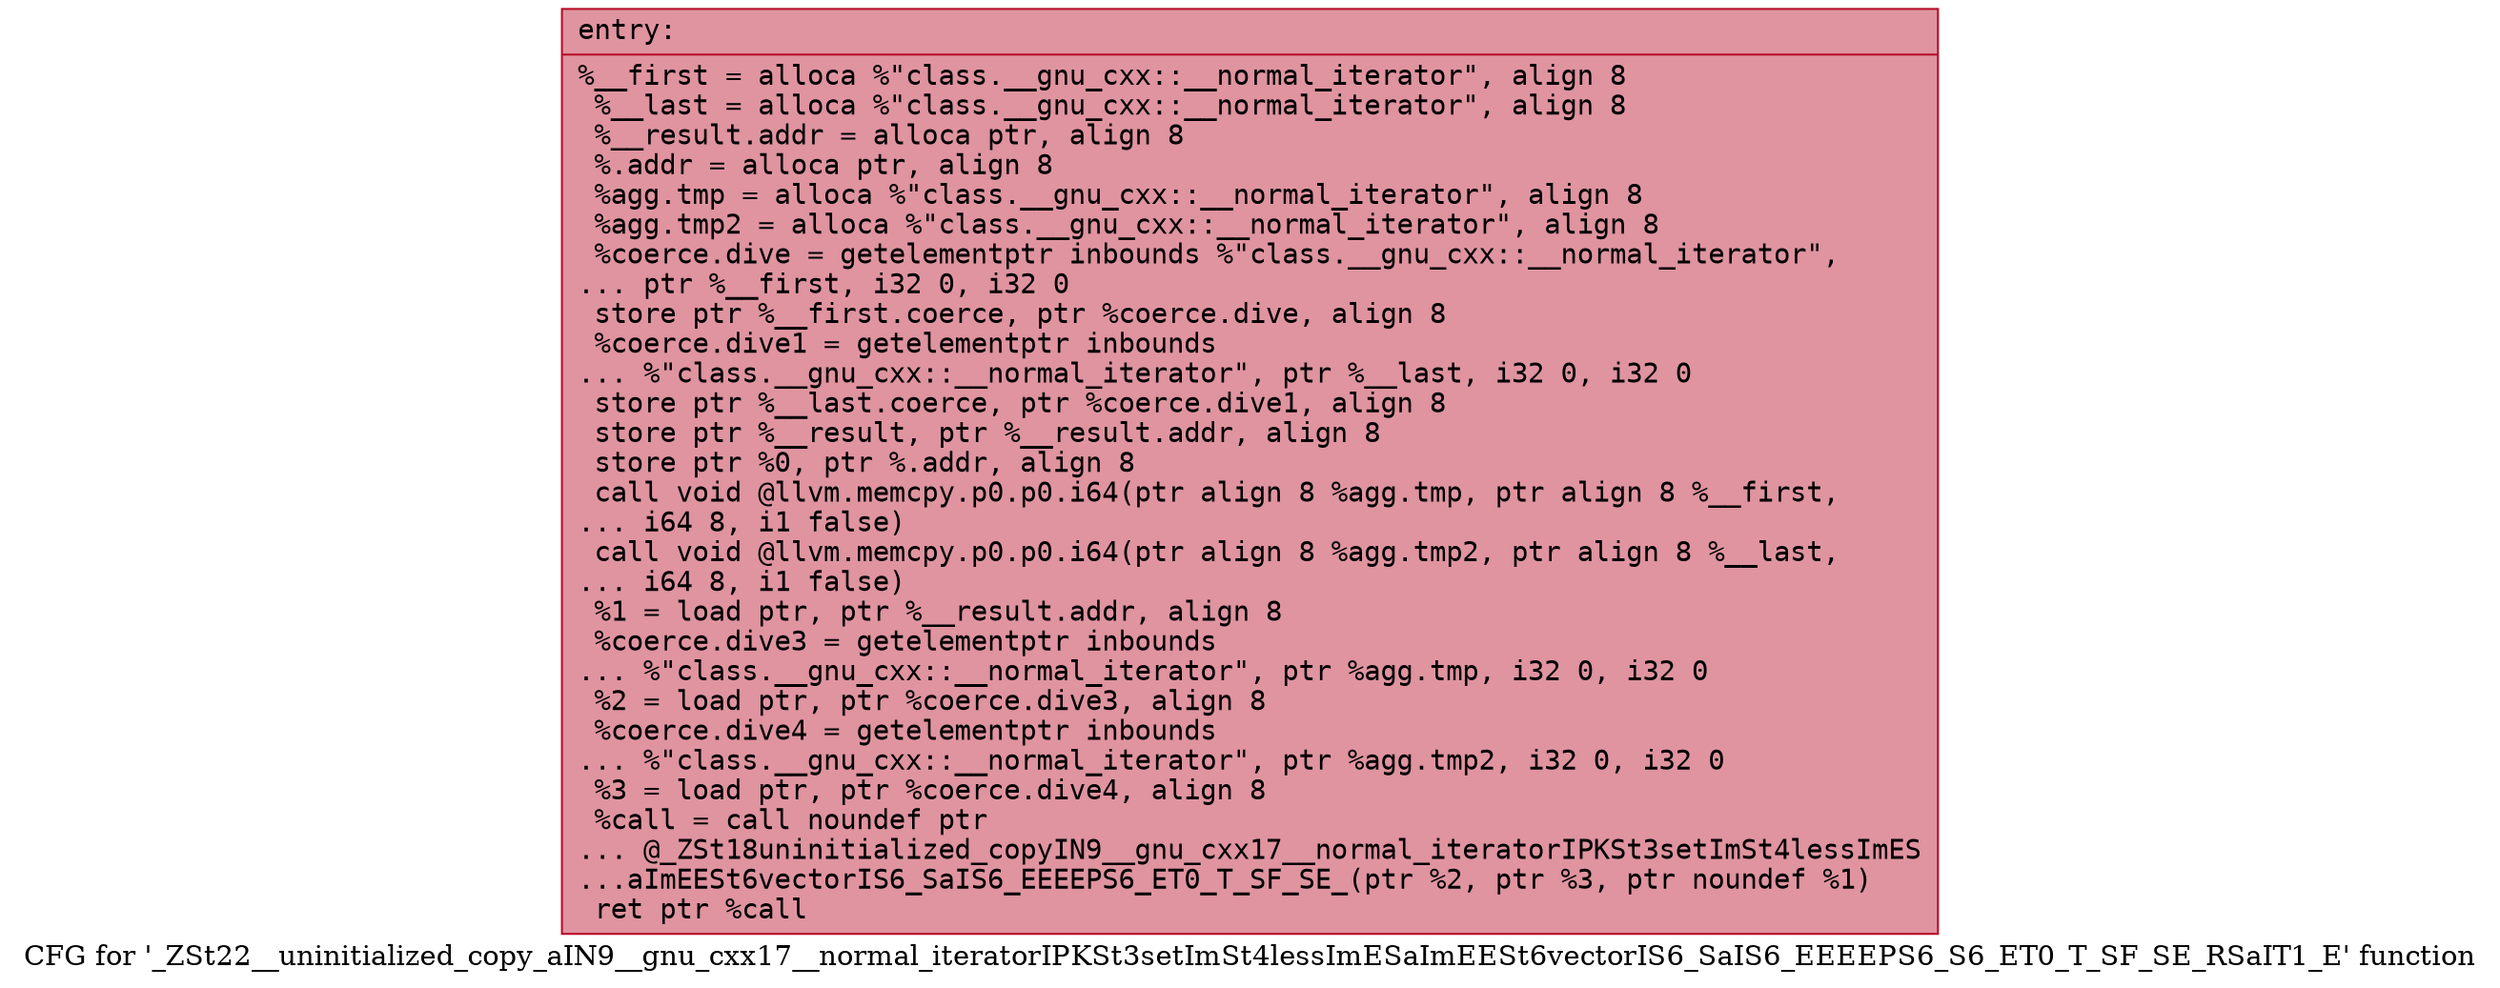 digraph "CFG for '_ZSt22__uninitialized_copy_aIN9__gnu_cxx17__normal_iteratorIPKSt3setImSt4lessImESaImEESt6vectorIS6_SaIS6_EEEEPS6_S6_ET0_T_SF_SE_RSaIT1_E' function" {
	label="CFG for '_ZSt22__uninitialized_copy_aIN9__gnu_cxx17__normal_iteratorIPKSt3setImSt4lessImESaImEESt6vectorIS6_SaIS6_EEEEPS6_S6_ET0_T_SF_SE_RSaIT1_E' function";

	Node0x560dca154cf0 [shape=record,color="#b70d28ff", style=filled, fillcolor="#b70d2870" fontname="Courier",label="{entry:\l|  %__first = alloca %\"class.__gnu_cxx::__normal_iterator\", align 8\l  %__last = alloca %\"class.__gnu_cxx::__normal_iterator\", align 8\l  %__result.addr = alloca ptr, align 8\l  %.addr = alloca ptr, align 8\l  %agg.tmp = alloca %\"class.__gnu_cxx::__normal_iterator\", align 8\l  %agg.tmp2 = alloca %\"class.__gnu_cxx::__normal_iterator\", align 8\l  %coerce.dive = getelementptr inbounds %\"class.__gnu_cxx::__normal_iterator\",\l... ptr %__first, i32 0, i32 0\l  store ptr %__first.coerce, ptr %coerce.dive, align 8\l  %coerce.dive1 = getelementptr inbounds\l... %\"class.__gnu_cxx::__normal_iterator\", ptr %__last, i32 0, i32 0\l  store ptr %__last.coerce, ptr %coerce.dive1, align 8\l  store ptr %__result, ptr %__result.addr, align 8\l  store ptr %0, ptr %.addr, align 8\l  call void @llvm.memcpy.p0.p0.i64(ptr align 8 %agg.tmp, ptr align 8 %__first,\l... i64 8, i1 false)\l  call void @llvm.memcpy.p0.p0.i64(ptr align 8 %agg.tmp2, ptr align 8 %__last,\l... i64 8, i1 false)\l  %1 = load ptr, ptr %__result.addr, align 8\l  %coerce.dive3 = getelementptr inbounds\l... %\"class.__gnu_cxx::__normal_iterator\", ptr %agg.tmp, i32 0, i32 0\l  %2 = load ptr, ptr %coerce.dive3, align 8\l  %coerce.dive4 = getelementptr inbounds\l... %\"class.__gnu_cxx::__normal_iterator\", ptr %agg.tmp2, i32 0, i32 0\l  %3 = load ptr, ptr %coerce.dive4, align 8\l  %call = call noundef ptr\l... @_ZSt18uninitialized_copyIN9__gnu_cxx17__normal_iteratorIPKSt3setImSt4lessImES\l...aImEESt6vectorIS6_SaIS6_EEEEPS6_ET0_T_SF_SE_(ptr %2, ptr %3, ptr noundef %1)\l  ret ptr %call\l}"];
}
